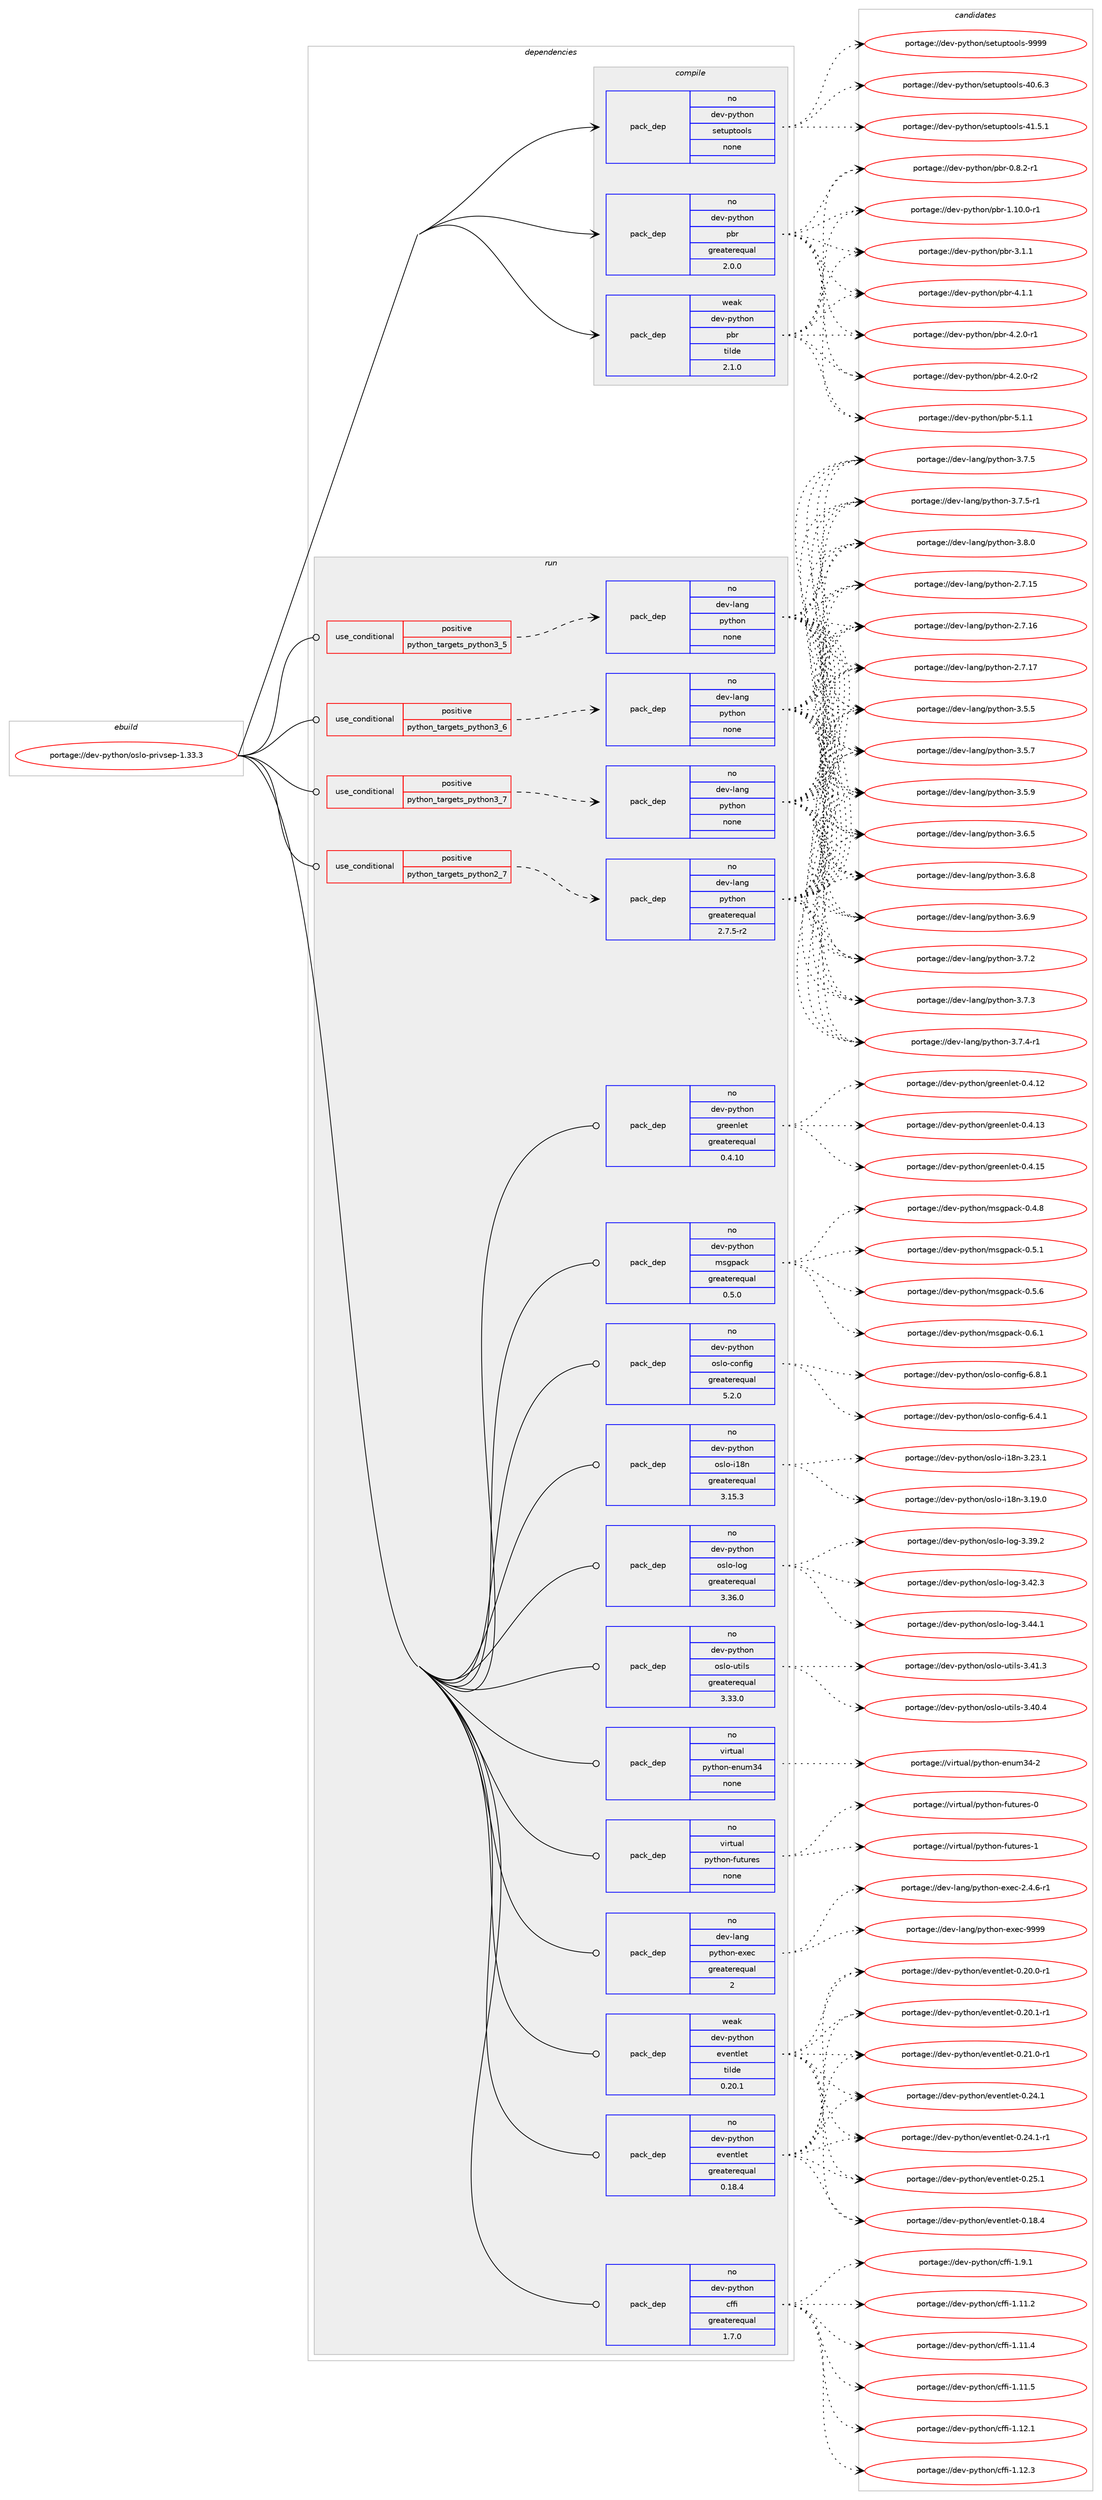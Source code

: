 digraph prolog {

# *************
# Graph options
# *************

newrank=true;
concentrate=true;
compound=true;
graph [rankdir=LR,fontname=Helvetica,fontsize=10,ranksep=1.5];#, ranksep=2.5, nodesep=0.2];
edge  [arrowhead=vee];
node  [fontname=Helvetica,fontsize=10];

# **********
# The ebuild
# **********

subgraph cluster_leftcol {
color=gray;
rank=same;
label=<<i>ebuild</i>>;
id [label="portage://dev-python/oslo-privsep-1.33.3", color=red, width=4, href="../dev-python/oslo-privsep-1.33.3.svg"];
}

# ****************
# The dependencies
# ****************

subgraph cluster_midcol {
color=gray;
label=<<i>dependencies</i>>;
subgraph cluster_compile {
fillcolor="#eeeeee";
style=filled;
label=<<i>compile</i>>;
subgraph pack117806 {
dependency154241 [label=<<TABLE BORDER="0" CELLBORDER="1" CELLSPACING="0" CELLPADDING="4" WIDTH="220"><TR><TD ROWSPAN="6" CELLPADDING="30">pack_dep</TD></TR><TR><TD WIDTH="110">no</TD></TR><TR><TD>dev-python</TD></TR><TR><TD>pbr</TD></TR><TR><TD>greaterequal</TD></TR><TR><TD>2.0.0</TD></TR></TABLE>>, shape=none, color=blue];
}
id:e -> dependency154241:w [weight=20,style="solid",arrowhead="vee"];
subgraph pack117807 {
dependency154242 [label=<<TABLE BORDER="0" CELLBORDER="1" CELLSPACING="0" CELLPADDING="4" WIDTH="220"><TR><TD ROWSPAN="6" CELLPADDING="30">pack_dep</TD></TR><TR><TD WIDTH="110">no</TD></TR><TR><TD>dev-python</TD></TR><TR><TD>setuptools</TD></TR><TR><TD>none</TD></TR><TR><TD></TD></TR></TABLE>>, shape=none, color=blue];
}
id:e -> dependency154242:w [weight=20,style="solid",arrowhead="vee"];
subgraph pack117808 {
dependency154243 [label=<<TABLE BORDER="0" CELLBORDER="1" CELLSPACING="0" CELLPADDING="4" WIDTH="220"><TR><TD ROWSPAN="6" CELLPADDING="30">pack_dep</TD></TR><TR><TD WIDTH="110">weak</TD></TR><TR><TD>dev-python</TD></TR><TR><TD>pbr</TD></TR><TR><TD>tilde</TD></TR><TR><TD>2.1.0</TD></TR></TABLE>>, shape=none, color=blue];
}
id:e -> dependency154243:w [weight=20,style="solid",arrowhead="vee"];
}
subgraph cluster_compileandrun {
fillcolor="#eeeeee";
style=filled;
label=<<i>compile and run</i>>;
}
subgraph cluster_run {
fillcolor="#eeeeee";
style=filled;
label=<<i>run</i>>;
subgraph cond33104 {
dependency154244 [label=<<TABLE BORDER="0" CELLBORDER="1" CELLSPACING="0" CELLPADDING="4"><TR><TD ROWSPAN="3" CELLPADDING="10">use_conditional</TD></TR><TR><TD>positive</TD></TR><TR><TD>python_targets_python2_7</TD></TR></TABLE>>, shape=none, color=red];
subgraph pack117809 {
dependency154245 [label=<<TABLE BORDER="0" CELLBORDER="1" CELLSPACING="0" CELLPADDING="4" WIDTH="220"><TR><TD ROWSPAN="6" CELLPADDING="30">pack_dep</TD></TR><TR><TD WIDTH="110">no</TD></TR><TR><TD>dev-lang</TD></TR><TR><TD>python</TD></TR><TR><TD>greaterequal</TD></TR><TR><TD>2.7.5-r2</TD></TR></TABLE>>, shape=none, color=blue];
}
dependency154244:e -> dependency154245:w [weight=20,style="dashed",arrowhead="vee"];
}
id:e -> dependency154244:w [weight=20,style="solid",arrowhead="odot"];
subgraph cond33105 {
dependency154246 [label=<<TABLE BORDER="0" CELLBORDER="1" CELLSPACING="0" CELLPADDING="4"><TR><TD ROWSPAN="3" CELLPADDING="10">use_conditional</TD></TR><TR><TD>positive</TD></TR><TR><TD>python_targets_python3_5</TD></TR></TABLE>>, shape=none, color=red];
subgraph pack117810 {
dependency154247 [label=<<TABLE BORDER="0" CELLBORDER="1" CELLSPACING="0" CELLPADDING="4" WIDTH="220"><TR><TD ROWSPAN="6" CELLPADDING="30">pack_dep</TD></TR><TR><TD WIDTH="110">no</TD></TR><TR><TD>dev-lang</TD></TR><TR><TD>python</TD></TR><TR><TD>none</TD></TR><TR><TD></TD></TR></TABLE>>, shape=none, color=blue];
}
dependency154246:e -> dependency154247:w [weight=20,style="dashed",arrowhead="vee"];
}
id:e -> dependency154246:w [weight=20,style="solid",arrowhead="odot"];
subgraph cond33106 {
dependency154248 [label=<<TABLE BORDER="0" CELLBORDER="1" CELLSPACING="0" CELLPADDING="4"><TR><TD ROWSPAN="3" CELLPADDING="10">use_conditional</TD></TR><TR><TD>positive</TD></TR><TR><TD>python_targets_python3_6</TD></TR></TABLE>>, shape=none, color=red];
subgraph pack117811 {
dependency154249 [label=<<TABLE BORDER="0" CELLBORDER="1" CELLSPACING="0" CELLPADDING="4" WIDTH="220"><TR><TD ROWSPAN="6" CELLPADDING="30">pack_dep</TD></TR><TR><TD WIDTH="110">no</TD></TR><TR><TD>dev-lang</TD></TR><TR><TD>python</TD></TR><TR><TD>none</TD></TR><TR><TD></TD></TR></TABLE>>, shape=none, color=blue];
}
dependency154248:e -> dependency154249:w [weight=20,style="dashed",arrowhead="vee"];
}
id:e -> dependency154248:w [weight=20,style="solid",arrowhead="odot"];
subgraph cond33107 {
dependency154250 [label=<<TABLE BORDER="0" CELLBORDER="1" CELLSPACING="0" CELLPADDING="4"><TR><TD ROWSPAN="3" CELLPADDING="10">use_conditional</TD></TR><TR><TD>positive</TD></TR><TR><TD>python_targets_python3_7</TD></TR></TABLE>>, shape=none, color=red];
subgraph pack117812 {
dependency154251 [label=<<TABLE BORDER="0" CELLBORDER="1" CELLSPACING="0" CELLPADDING="4" WIDTH="220"><TR><TD ROWSPAN="6" CELLPADDING="30">pack_dep</TD></TR><TR><TD WIDTH="110">no</TD></TR><TR><TD>dev-lang</TD></TR><TR><TD>python</TD></TR><TR><TD>none</TD></TR><TR><TD></TD></TR></TABLE>>, shape=none, color=blue];
}
dependency154250:e -> dependency154251:w [weight=20,style="dashed",arrowhead="vee"];
}
id:e -> dependency154250:w [weight=20,style="solid",arrowhead="odot"];
subgraph pack117813 {
dependency154252 [label=<<TABLE BORDER="0" CELLBORDER="1" CELLSPACING="0" CELLPADDING="4" WIDTH="220"><TR><TD ROWSPAN="6" CELLPADDING="30">pack_dep</TD></TR><TR><TD WIDTH="110">no</TD></TR><TR><TD>dev-lang</TD></TR><TR><TD>python-exec</TD></TR><TR><TD>greaterequal</TD></TR><TR><TD>2</TD></TR></TABLE>>, shape=none, color=blue];
}
id:e -> dependency154252:w [weight=20,style="solid",arrowhead="odot"];
subgraph pack117814 {
dependency154253 [label=<<TABLE BORDER="0" CELLBORDER="1" CELLSPACING="0" CELLPADDING="4" WIDTH="220"><TR><TD ROWSPAN="6" CELLPADDING="30">pack_dep</TD></TR><TR><TD WIDTH="110">no</TD></TR><TR><TD>dev-python</TD></TR><TR><TD>cffi</TD></TR><TR><TD>greaterequal</TD></TR><TR><TD>1.7.0</TD></TR></TABLE>>, shape=none, color=blue];
}
id:e -> dependency154253:w [weight=20,style="solid",arrowhead="odot"];
subgraph pack117815 {
dependency154254 [label=<<TABLE BORDER="0" CELLBORDER="1" CELLSPACING="0" CELLPADDING="4" WIDTH="220"><TR><TD ROWSPAN="6" CELLPADDING="30">pack_dep</TD></TR><TR><TD WIDTH="110">no</TD></TR><TR><TD>dev-python</TD></TR><TR><TD>eventlet</TD></TR><TR><TD>greaterequal</TD></TR><TR><TD>0.18.4</TD></TR></TABLE>>, shape=none, color=blue];
}
id:e -> dependency154254:w [weight=20,style="solid",arrowhead="odot"];
subgraph pack117816 {
dependency154255 [label=<<TABLE BORDER="0" CELLBORDER="1" CELLSPACING="0" CELLPADDING="4" WIDTH="220"><TR><TD ROWSPAN="6" CELLPADDING="30">pack_dep</TD></TR><TR><TD WIDTH="110">no</TD></TR><TR><TD>dev-python</TD></TR><TR><TD>greenlet</TD></TR><TR><TD>greaterequal</TD></TR><TR><TD>0.4.10</TD></TR></TABLE>>, shape=none, color=blue];
}
id:e -> dependency154255:w [weight=20,style="solid",arrowhead="odot"];
subgraph pack117817 {
dependency154256 [label=<<TABLE BORDER="0" CELLBORDER="1" CELLSPACING="0" CELLPADDING="4" WIDTH="220"><TR><TD ROWSPAN="6" CELLPADDING="30">pack_dep</TD></TR><TR><TD WIDTH="110">no</TD></TR><TR><TD>dev-python</TD></TR><TR><TD>msgpack</TD></TR><TR><TD>greaterequal</TD></TR><TR><TD>0.5.0</TD></TR></TABLE>>, shape=none, color=blue];
}
id:e -> dependency154256:w [weight=20,style="solid",arrowhead="odot"];
subgraph pack117818 {
dependency154257 [label=<<TABLE BORDER="0" CELLBORDER="1" CELLSPACING="0" CELLPADDING="4" WIDTH="220"><TR><TD ROWSPAN="6" CELLPADDING="30">pack_dep</TD></TR><TR><TD WIDTH="110">no</TD></TR><TR><TD>dev-python</TD></TR><TR><TD>oslo-config</TD></TR><TR><TD>greaterequal</TD></TR><TR><TD>5.2.0</TD></TR></TABLE>>, shape=none, color=blue];
}
id:e -> dependency154257:w [weight=20,style="solid",arrowhead="odot"];
subgraph pack117819 {
dependency154258 [label=<<TABLE BORDER="0" CELLBORDER="1" CELLSPACING="0" CELLPADDING="4" WIDTH="220"><TR><TD ROWSPAN="6" CELLPADDING="30">pack_dep</TD></TR><TR><TD WIDTH="110">no</TD></TR><TR><TD>dev-python</TD></TR><TR><TD>oslo-i18n</TD></TR><TR><TD>greaterequal</TD></TR><TR><TD>3.15.3</TD></TR></TABLE>>, shape=none, color=blue];
}
id:e -> dependency154258:w [weight=20,style="solid",arrowhead="odot"];
subgraph pack117820 {
dependency154259 [label=<<TABLE BORDER="0" CELLBORDER="1" CELLSPACING="0" CELLPADDING="4" WIDTH="220"><TR><TD ROWSPAN="6" CELLPADDING="30">pack_dep</TD></TR><TR><TD WIDTH="110">no</TD></TR><TR><TD>dev-python</TD></TR><TR><TD>oslo-log</TD></TR><TR><TD>greaterequal</TD></TR><TR><TD>3.36.0</TD></TR></TABLE>>, shape=none, color=blue];
}
id:e -> dependency154259:w [weight=20,style="solid",arrowhead="odot"];
subgraph pack117821 {
dependency154260 [label=<<TABLE BORDER="0" CELLBORDER="1" CELLSPACING="0" CELLPADDING="4" WIDTH="220"><TR><TD ROWSPAN="6" CELLPADDING="30">pack_dep</TD></TR><TR><TD WIDTH="110">no</TD></TR><TR><TD>dev-python</TD></TR><TR><TD>oslo-utils</TD></TR><TR><TD>greaterequal</TD></TR><TR><TD>3.33.0</TD></TR></TABLE>>, shape=none, color=blue];
}
id:e -> dependency154260:w [weight=20,style="solid",arrowhead="odot"];
subgraph pack117822 {
dependency154261 [label=<<TABLE BORDER="0" CELLBORDER="1" CELLSPACING="0" CELLPADDING="4" WIDTH="220"><TR><TD ROWSPAN="6" CELLPADDING="30">pack_dep</TD></TR><TR><TD WIDTH="110">no</TD></TR><TR><TD>virtual</TD></TR><TR><TD>python-enum34</TD></TR><TR><TD>none</TD></TR><TR><TD></TD></TR></TABLE>>, shape=none, color=blue];
}
id:e -> dependency154261:w [weight=20,style="solid",arrowhead="odot"];
subgraph pack117823 {
dependency154262 [label=<<TABLE BORDER="0" CELLBORDER="1" CELLSPACING="0" CELLPADDING="4" WIDTH="220"><TR><TD ROWSPAN="6" CELLPADDING="30">pack_dep</TD></TR><TR><TD WIDTH="110">no</TD></TR><TR><TD>virtual</TD></TR><TR><TD>python-futures</TD></TR><TR><TD>none</TD></TR><TR><TD></TD></TR></TABLE>>, shape=none, color=blue];
}
id:e -> dependency154262:w [weight=20,style="solid",arrowhead="odot"];
subgraph pack117824 {
dependency154263 [label=<<TABLE BORDER="0" CELLBORDER="1" CELLSPACING="0" CELLPADDING="4" WIDTH="220"><TR><TD ROWSPAN="6" CELLPADDING="30">pack_dep</TD></TR><TR><TD WIDTH="110">weak</TD></TR><TR><TD>dev-python</TD></TR><TR><TD>eventlet</TD></TR><TR><TD>tilde</TD></TR><TR><TD>0.20.1</TD></TR></TABLE>>, shape=none, color=blue];
}
id:e -> dependency154263:w [weight=20,style="solid",arrowhead="odot"];
}
}

# **************
# The candidates
# **************

subgraph cluster_choices {
rank=same;
color=gray;
label=<<i>candidates</i>>;

subgraph choice117806 {
color=black;
nodesep=1;
choiceportage1001011184511212111610411111047112981144548465646504511449 [label="portage://dev-python/pbr-0.8.2-r1", color=red, width=4,href="../dev-python/pbr-0.8.2-r1.svg"];
choiceportage100101118451121211161041111104711298114454946494846484511449 [label="portage://dev-python/pbr-1.10.0-r1", color=red, width=4,href="../dev-python/pbr-1.10.0-r1.svg"];
choiceportage100101118451121211161041111104711298114455146494649 [label="portage://dev-python/pbr-3.1.1", color=red, width=4,href="../dev-python/pbr-3.1.1.svg"];
choiceportage100101118451121211161041111104711298114455246494649 [label="portage://dev-python/pbr-4.1.1", color=red, width=4,href="../dev-python/pbr-4.1.1.svg"];
choiceportage1001011184511212111610411111047112981144552465046484511449 [label="portage://dev-python/pbr-4.2.0-r1", color=red, width=4,href="../dev-python/pbr-4.2.0-r1.svg"];
choiceportage1001011184511212111610411111047112981144552465046484511450 [label="portage://dev-python/pbr-4.2.0-r2", color=red, width=4,href="../dev-python/pbr-4.2.0-r2.svg"];
choiceportage100101118451121211161041111104711298114455346494649 [label="portage://dev-python/pbr-5.1.1", color=red, width=4,href="../dev-python/pbr-5.1.1.svg"];
dependency154241:e -> choiceportage1001011184511212111610411111047112981144548465646504511449:w [style=dotted,weight="100"];
dependency154241:e -> choiceportage100101118451121211161041111104711298114454946494846484511449:w [style=dotted,weight="100"];
dependency154241:e -> choiceportage100101118451121211161041111104711298114455146494649:w [style=dotted,weight="100"];
dependency154241:e -> choiceportage100101118451121211161041111104711298114455246494649:w [style=dotted,weight="100"];
dependency154241:e -> choiceportage1001011184511212111610411111047112981144552465046484511449:w [style=dotted,weight="100"];
dependency154241:e -> choiceportage1001011184511212111610411111047112981144552465046484511450:w [style=dotted,weight="100"];
dependency154241:e -> choiceportage100101118451121211161041111104711298114455346494649:w [style=dotted,weight="100"];
}
subgraph choice117807 {
color=black;
nodesep=1;
choiceportage100101118451121211161041111104711510111611711211611111110811545524846544651 [label="portage://dev-python/setuptools-40.6.3", color=red, width=4,href="../dev-python/setuptools-40.6.3.svg"];
choiceportage100101118451121211161041111104711510111611711211611111110811545524946534649 [label="portage://dev-python/setuptools-41.5.1", color=red, width=4,href="../dev-python/setuptools-41.5.1.svg"];
choiceportage10010111845112121116104111110471151011161171121161111111081154557575757 [label="portage://dev-python/setuptools-9999", color=red, width=4,href="../dev-python/setuptools-9999.svg"];
dependency154242:e -> choiceportage100101118451121211161041111104711510111611711211611111110811545524846544651:w [style=dotted,weight="100"];
dependency154242:e -> choiceportage100101118451121211161041111104711510111611711211611111110811545524946534649:w [style=dotted,weight="100"];
dependency154242:e -> choiceportage10010111845112121116104111110471151011161171121161111111081154557575757:w [style=dotted,weight="100"];
}
subgraph choice117808 {
color=black;
nodesep=1;
choiceportage1001011184511212111610411111047112981144548465646504511449 [label="portage://dev-python/pbr-0.8.2-r1", color=red, width=4,href="../dev-python/pbr-0.8.2-r1.svg"];
choiceportage100101118451121211161041111104711298114454946494846484511449 [label="portage://dev-python/pbr-1.10.0-r1", color=red, width=4,href="../dev-python/pbr-1.10.0-r1.svg"];
choiceportage100101118451121211161041111104711298114455146494649 [label="portage://dev-python/pbr-3.1.1", color=red, width=4,href="../dev-python/pbr-3.1.1.svg"];
choiceportage100101118451121211161041111104711298114455246494649 [label="portage://dev-python/pbr-4.1.1", color=red, width=4,href="../dev-python/pbr-4.1.1.svg"];
choiceportage1001011184511212111610411111047112981144552465046484511449 [label="portage://dev-python/pbr-4.2.0-r1", color=red, width=4,href="../dev-python/pbr-4.2.0-r1.svg"];
choiceportage1001011184511212111610411111047112981144552465046484511450 [label="portage://dev-python/pbr-4.2.0-r2", color=red, width=4,href="../dev-python/pbr-4.2.0-r2.svg"];
choiceportage100101118451121211161041111104711298114455346494649 [label="portage://dev-python/pbr-5.1.1", color=red, width=4,href="../dev-python/pbr-5.1.1.svg"];
dependency154243:e -> choiceportage1001011184511212111610411111047112981144548465646504511449:w [style=dotted,weight="100"];
dependency154243:e -> choiceportage100101118451121211161041111104711298114454946494846484511449:w [style=dotted,weight="100"];
dependency154243:e -> choiceportage100101118451121211161041111104711298114455146494649:w [style=dotted,weight="100"];
dependency154243:e -> choiceportage100101118451121211161041111104711298114455246494649:w [style=dotted,weight="100"];
dependency154243:e -> choiceportage1001011184511212111610411111047112981144552465046484511449:w [style=dotted,weight="100"];
dependency154243:e -> choiceportage1001011184511212111610411111047112981144552465046484511450:w [style=dotted,weight="100"];
dependency154243:e -> choiceportage100101118451121211161041111104711298114455346494649:w [style=dotted,weight="100"];
}
subgraph choice117809 {
color=black;
nodesep=1;
choiceportage10010111845108971101034711212111610411111045504655464953 [label="portage://dev-lang/python-2.7.15", color=red, width=4,href="../dev-lang/python-2.7.15.svg"];
choiceportage10010111845108971101034711212111610411111045504655464954 [label="portage://dev-lang/python-2.7.16", color=red, width=4,href="../dev-lang/python-2.7.16.svg"];
choiceportage10010111845108971101034711212111610411111045504655464955 [label="portage://dev-lang/python-2.7.17", color=red, width=4,href="../dev-lang/python-2.7.17.svg"];
choiceportage100101118451089711010347112121116104111110455146534653 [label="portage://dev-lang/python-3.5.5", color=red, width=4,href="../dev-lang/python-3.5.5.svg"];
choiceportage100101118451089711010347112121116104111110455146534655 [label="portage://dev-lang/python-3.5.7", color=red, width=4,href="../dev-lang/python-3.5.7.svg"];
choiceportage100101118451089711010347112121116104111110455146534657 [label="portage://dev-lang/python-3.5.9", color=red, width=4,href="../dev-lang/python-3.5.9.svg"];
choiceportage100101118451089711010347112121116104111110455146544653 [label="portage://dev-lang/python-3.6.5", color=red, width=4,href="../dev-lang/python-3.6.5.svg"];
choiceportage100101118451089711010347112121116104111110455146544656 [label="portage://dev-lang/python-3.6.8", color=red, width=4,href="../dev-lang/python-3.6.8.svg"];
choiceportage100101118451089711010347112121116104111110455146544657 [label="portage://dev-lang/python-3.6.9", color=red, width=4,href="../dev-lang/python-3.6.9.svg"];
choiceportage100101118451089711010347112121116104111110455146554650 [label="portage://dev-lang/python-3.7.2", color=red, width=4,href="../dev-lang/python-3.7.2.svg"];
choiceportage100101118451089711010347112121116104111110455146554651 [label="portage://dev-lang/python-3.7.3", color=red, width=4,href="../dev-lang/python-3.7.3.svg"];
choiceportage1001011184510897110103471121211161041111104551465546524511449 [label="portage://dev-lang/python-3.7.4-r1", color=red, width=4,href="../dev-lang/python-3.7.4-r1.svg"];
choiceportage100101118451089711010347112121116104111110455146554653 [label="portage://dev-lang/python-3.7.5", color=red, width=4,href="../dev-lang/python-3.7.5.svg"];
choiceportage1001011184510897110103471121211161041111104551465546534511449 [label="portage://dev-lang/python-3.7.5-r1", color=red, width=4,href="../dev-lang/python-3.7.5-r1.svg"];
choiceportage100101118451089711010347112121116104111110455146564648 [label="portage://dev-lang/python-3.8.0", color=red, width=4,href="../dev-lang/python-3.8.0.svg"];
dependency154245:e -> choiceportage10010111845108971101034711212111610411111045504655464953:w [style=dotted,weight="100"];
dependency154245:e -> choiceportage10010111845108971101034711212111610411111045504655464954:w [style=dotted,weight="100"];
dependency154245:e -> choiceportage10010111845108971101034711212111610411111045504655464955:w [style=dotted,weight="100"];
dependency154245:e -> choiceportage100101118451089711010347112121116104111110455146534653:w [style=dotted,weight="100"];
dependency154245:e -> choiceportage100101118451089711010347112121116104111110455146534655:w [style=dotted,weight="100"];
dependency154245:e -> choiceportage100101118451089711010347112121116104111110455146534657:w [style=dotted,weight="100"];
dependency154245:e -> choiceportage100101118451089711010347112121116104111110455146544653:w [style=dotted,weight="100"];
dependency154245:e -> choiceportage100101118451089711010347112121116104111110455146544656:w [style=dotted,weight="100"];
dependency154245:e -> choiceportage100101118451089711010347112121116104111110455146544657:w [style=dotted,weight="100"];
dependency154245:e -> choiceportage100101118451089711010347112121116104111110455146554650:w [style=dotted,weight="100"];
dependency154245:e -> choiceportage100101118451089711010347112121116104111110455146554651:w [style=dotted,weight="100"];
dependency154245:e -> choiceportage1001011184510897110103471121211161041111104551465546524511449:w [style=dotted,weight="100"];
dependency154245:e -> choiceportage100101118451089711010347112121116104111110455146554653:w [style=dotted,weight="100"];
dependency154245:e -> choiceportage1001011184510897110103471121211161041111104551465546534511449:w [style=dotted,weight="100"];
dependency154245:e -> choiceportage100101118451089711010347112121116104111110455146564648:w [style=dotted,weight="100"];
}
subgraph choice117810 {
color=black;
nodesep=1;
choiceportage10010111845108971101034711212111610411111045504655464953 [label="portage://dev-lang/python-2.7.15", color=red, width=4,href="../dev-lang/python-2.7.15.svg"];
choiceportage10010111845108971101034711212111610411111045504655464954 [label="portage://dev-lang/python-2.7.16", color=red, width=4,href="../dev-lang/python-2.7.16.svg"];
choiceportage10010111845108971101034711212111610411111045504655464955 [label="portage://dev-lang/python-2.7.17", color=red, width=4,href="../dev-lang/python-2.7.17.svg"];
choiceportage100101118451089711010347112121116104111110455146534653 [label="portage://dev-lang/python-3.5.5", color=red, width=4,href="../dev-lang/python-3.5.5.svg"];
choiceportage100101118451089711010347112121116104111110455146534655 [label="portage://dev-lang/python-3.5.7", color=red, width=4,href="../dev-lang/python-3.5.7.svg"];
choiceportage100101118451089711010347112121116104111110455146534657 [label="portage://dev-lang/python-3.5.9", color=red, width=4,href="../dev-lang/python-3.5.9.svg"];
choiceportage100101118451089711010347112121116104111110455146544653 [label="portage://dev-lang/python-3.6.5", color=red, width=4,href="../dev-lang/python-3.6.5.svg"];
choiceportage100101118451089711010347112121116104111110455146544656 [label="portage://dev-lang/python-3.6.8", color=red, width=4,href="../dev-lang/python-3.6.8.svg"];
choiceportage100101118451089711010347112121116104111110455146544657 [label="portage://dev-lang/python-3.6.9", color=red, width=4,href="../dev-lang/python-3.6.9.svg"];
choiceportage100101118451089711010347112121116104111110455146554650 [label="portage://dev-lang/python-3.7.2", color=red, width=4,href="../dev-lang/python-3.7.2.svg"];
choiceportage100101118451089711010347112121116104111110455146554651 [label="portage://dev-lang/python-3.7.3", color=red, width=4,href="../dev-lang/python-3.7.3.svg"];
choiceportage1001011184510897110103471121211161041111104551465546524511449 [label="portage://dev-lang/python-3.7.4-r1", color=red, width=4,href="../dev-lang/python-3.7.4-r1.svg"];
choiceportage100101118451089711010347112121116104111110455146554653 [label="portage://dev-lang/python-3.7.5", color=red, width=4,href="../dev-lang/python-3.7.5.svg"];
choiceportage1001011184510897110103471121211161041111104551465546534511449 [label="portage://dev-lang/python-3.7.5-r1", color=red, width=4,href="../dev-lang/python-3.7.5-r1.svg"];
choiceportage100101118451089711010347112121116104111110455146564648 [label="portage://dev-lang/python-3.8.0", color=red, width=4,href="../dev-lang/python-3.8.0.svg"];
dependency154247:e -> choiceportage10010111845108971101034711212111610411111045504655464953:w [style=dotted,weight="100"];
dependency154247:e -> choiceportage10010111845108971101034711212111610411111045504655464954:w [style=dotted,weight="100"];
dependency154247:e -> choiceportage10010111845108971101034711212111610411111045504655464955:w [style=dotted,weight="100"];
dependency154247:e -> choiceportage100101118451089711010347112121116104111110455146534653:w [style=dotted,weight="100"];
dependency154247:e -> choiceportage100101118451089711010347112121116104111110455146534655:w [style=dotted,weight="100"];
dependency154247:e -> choiceportage100101118451089711010347112121116104111110455146534657:w [style=dotted,weight="100"];
dependency154247:e -> choiceportage100101118451089711010347112121116104111110455146544653:w [style=dotted,weight="100"];
dependency154247:e -> choiceportage100101118451089711010347112121116104111110455146544656:w [style=dotted,weight="100"];
dependency154247:e -> choiceportage100101118451089711010347112121116104111110455146544657:w [style=dotted,weight="100"];
dependency154247:e -> choiceportage100101118451089711010347112121116104111110455146554650:w [style=dotted,weight="100"];
dependency154247:e -> choiceportage100101118451089711010347112121116104111110455146554651:w [style=dotted,weight="100"];
dependency154247:e -> choiceportage1001011184510897110103471121211161041111104551465546524511449:w [style=dotted,weight="100"];
dependency154247:e -> choiceportage100101118451089711010347112121116104111110455146554653:w [style=dotted,weight="100"];
dependency154247:e -> choiceportage1001011184510897110103471121211161041111104551465546534511449:w [style=dotted,weight="100"];
dependency154247:e -> choiceportage100101118451089711010347112121116104111110455146564648:w [style=dotted,weight="100"];
}
subgraph choice117811 {
color=black;
nodesep=1;
choiceportage10010111845108971101034711212111610411111045504655464953 [label="portage://dev-lang/python-2.7.15", color=red, width=4,href="../dev-lang/python-2.7.15.svg"];
choiceportage10010111845108971101034711212111610411111045504655464954 [label="portage://dev-lang/python-2.7.16", color=red, width=4,href="../dev-lang/python-2.7.16.svg"];
choiceportage10010111845108971101034711212111610411111045504655464955 [label="portage://dev-lang/python-2.7.17", color=red, width=4,href="../dev-lang/python-2.7.17.svg"];
choiceportage100101118451089711010347112121116104111110455146534653 [label="portage://dev-lang/python-3.5.5", color=red, width=4,href="../dev-lang/python-3.5.5.svg"];
choiceportage100101118451089711010347112121116104111110455146534655 [label="portage://dev-lang/python-3.5.7", color=red, width=4,href="../dev-lang/python-3.5.7.svg"];
choiceportage100101118451089711010347112121116104111110455146534657 [label="portage://dev-lang/python-3.5.9", color=red, width=4,href="../dev-lang/python-3.5.9.svg"];
choiceportage100101118451089711010347112121116104111110455146544653 [label="portage://dev-lang/python-3.6.5", color=red, width=4,href="../dev-lang/python-3.6.5.svg"];
choiceportage100101118451089711010347112121116104111110455146544656 [label="portage://dev-lang/python-3.6.8", color=red, width=4,href="../dev-lang/python-3.6.8.svg"];
choiceportage100101118451089711010347112121116104111110455146544657 [label="portage://dev-lang/python-3.6.9", color=red, width=4,href="../dev-lang/python-3.6.9.svg"];
choiceportage100101118451089711010347112121116104111110455146554650 [label="portage://dev-lang/python-3.7.2", color=red, width=4,href="../dev-lang/python-3.7.2.svg"];
choiceportage100101118451089711010347112121116104111110455146554651 [label="portage://dev-lang/python-3.7.3", color=red, width=4,href="../dev-lang/python-3.7.3.svg"];
choiceportage1001011184510897110103471121211161041111104551465546524511449 [label="portage://dev-lang/python-3.7.4-r1", color=red, width=4,href="../dev-lang/python-3.7.4-r1.svg"];
choiceportage100101118451089711010347112121116104111110455146554653 [label="portage://dev-lang/python-3.7.5", color=red, width=4,href="../dev-lang/python-3.7.5.svg"];
choiceportage1001011184510897110103471121211161041111104551465546534511449 [label="portage://dev-lang/python-3.7.5-r1", color=red, width=4,href="../dev-lang/python-3.7.5-r1.svg"];
choiceportage100101118451089711010347112121116104111110455146564648 [label="portage://dev-lang/python-3.8.0", color=red, width=4,href="../dev-lang/python-3.8.0.svg"];
dependency154249:e -> choiceportage10010111845108971101034711212111610411111045504655464953:w [style=dotted,weight="100"];
dependency154249:e -> choiceportage10010111845108971101034711212111610411111045504655464954:w [style=dotted,weight="100"];
dependency154249:e -> choiceportage10010111845108971101034711212111610411111045504655464955:w [style=dotted,weight="100"];
dependency154249:e -> choiceportage100101118451089711010347112121116104111110455146534653:w [style=dotted,weight="100"];
dependency154249:e -> choiceportage100101118451089711010347112121116104111110455146534655:w [style=dotted,weight="100"];
dependency154249:e -> choiceportage100101118451089711010347112121116104111110455146534657:w [style=dotted,weight="100"];
dependency154249:e -> choiceportage100101118451089711010347112121116104111110455146544653:w [style=dotted,weight="100"];
dependency154249:e -> choiceportage100101118451089711010347112121116104111110455146544656:w [style=dotted,weight="100"];
dependency154249:e -> choiceportage100101118451089711010347112121116104111110455146544657:w [style=dotted,weight="100"];
dependency154249:e -> choiceportage100101118451089711010347112121116104111110455146554650:w [style=dotted,weight="100"];
dependency154249:e -> choiceportage100101118451089711010347112121116104111110455146554651:w [style=dotted,weight="100"];
dependency154249:e -> choiceportage1001011184510897110103471121211161041111104551465546524511449:w [style=dotted,weight="100"];
dependency154249:e -> choiceportage100101118451089711010347112121116104111110455146554653:w [style=dotted,weight="100"];
dependency154249:e -> choiceportage1001011184510897110103471121211161041111104551465546534511449:w [style=dotted,weight="100"];
dependency154249:e -> choiceportage100101118451089711010347112121116104111110455146564648:w [style=dotted,weight="100"];
}
subgraph choice117812 {
color=black;
nodesep=1;
choiceportage10010111845108971101034711212111610411111045504655464953 [label="portage://dev-lang/python-2.7.15", color=red, width=4,href="../dev-lang/python-2.7.15.svg"];
choiceportage10010111845108971101034711212111610411111045504655464954 [label="portage://dev-lang/python-2.7.16", color=red, width=4,href="../dev-lang/python-2.7.16.svg"];
choiceportage10010111845108971101034711212111610411111045504655464955 [label="portage://dev-lang/python-2.7.17", color=red, width=4,href="../dev-lang/python-2.7.17.svg"];
choiceportage100101118451089711010347112121116104111110455146534653 [label="portage://dev-lang/python-3.5.5", color=red, width=4,href="../dev-lang/python-3.5.5.svg"];
choiceportage100101118451089711010347112121116104111110455146534655 [label="portage://dev-lang/python-3.5.7", color=red, width=4,href="../dev-lang/python-3.5.7.svg"];
choiceportage100101118451089711010347112121116104111110455146534657 [label="portage://dev-lang/python-3.5.9", color=red, width=4,href="../dev-lang/python-3.5.9.svg"];
choiceportage100101118451089711010347112121116104111110455146544653 [label="portage://dev-lang/python-3.6.5", color=red, width=4,href="../dev-lang/python-3.6.5.svg"];
choiceportage100101118451089711010347112121116104111110455146544656 [label="portage://dev-lang/python-3.6.8", color=red, width=4,href="../dev-lang/python-3.6.8.svg"];
choiceportage100101118451089711010347112121116104111110455146544657 [label="portage://dev-lang/python-3.6.9", color=red, width=4,href="../dev-lang/python-3.6.9.svg"];
choiceportage100101118451089711010347112121116104111110455146554650 [label="portage://dev-lang/python-3.7.2", color=red, width=4,href="../dev-lang/python-3.7.2.svg"];
choiceportage100101118451089711010347112121116104111110455146554651 [label="portage://dev-lang/python-3.7.3", color=red, width=4,href="../dev-lang/python-3.7.3.svg"];
choiceportage1001011184510897110103471121211161041111104551465546524511449 [label="portage://dev-lang/python-3.7.4-r1", color=red, width=4,href="../dev-lang/python-3.7.4-r1.svg"];
choiceportage100101118451089711010347112121116104111110455146554653 [label="portage://dev-lang/python-3.7.5", color=red, width=4,href="../dev-lang/python-3.7.5.svg"];
choiceportage1001011184510897110103471121211161041111104551465546534511449 [label="portage://dev-lang/python-3.7.5-r1", color=red, width=4,href="../dev-lang/python-3.7.5-r1.svg"];
choiceportage100101118451089711010347112121116104111110455146564648 [label="portage://dev-lang/python-3.8.0", color=red, width=4,href="../dev-lang/python-3.8.0.svg"];
dependency154251:e -> choiceportage10010111845108971101034711212111610411111045504655464953:w [style=dotted,weight="100"];
dependency154251:e -> choiceportage10010111845108971101034711212111610411111045504655464954:w [style=dotted,weight="100"];
dependency154251:e -> choiceportage10010111845108971101034711212111610411111045504655464955:w [style=dotted,weight="100"];
dependency154251:e -> choiceportage100101118451089711010347112121116104111110455146534653:w [style=dotted,weight="100"];
dependency154251:e -> choiceportage100101118451089711010347112121116104111110455146534655:w [style=dotted,weight="100"];
dependency154251:e -> choiceportage100101118451089711010347112121116104111110455146534657:w [style=dotted,weight="100"];
dependency154251:e -> choiceportage100101118451089711010347112121116104111110455146544653:w [style=dotted,weight="100"];
dependency154251:e -> choiceportage100101118451089711010347112121116104111110455146544656:w [style=dotted,weight="100"];
dependency154251:e -> choiceportage100101118451089711010347112121116104111110455146544657:w [style=dotted,weight="100"];
dependency154251:e -> choiceportage100101118451089711010347112121116104111110455146554650:w [style=dotted,weight="100"];
dependency154251:e -> choiceportage100101118451089711010347112121116104111110455146554651:w [style=dotted,weight="100"];
dependency154251:e -> choiceportage1001011184510897110103471121211161041111104551465546524511449:w [style=dotted,weight="100"];
dependency154251:e -> choiceportage100101118451089711010347112121116104111110455146554653:w [style=dotted,weight="100"];
dependency154251:e -> choiceportage1001011184510897110103471121211161041111104551465546534511449:w [style=dotted,weight="100"];
dependency154251:e -> choiceportage100101118451089711010347112121116104111110455146564648:w [style=dotted,weight="100"];
}
subgraph choice117813 {
color=black;
nodesep=1;
choiceportage10010111845108971101034711212111610411111045101120101994550465246544511449 [label="portage://dev-lang/python-exec-2.4.6-r1", color=red, width=4,href="../dev-lang/python-exec-2.4.6-r1.svg"];
choiceportage10010111845108971101034711212111610411111045101120101994557575757 [label="portage://dev-lang/python-exec-9999", color=red, width=4,href="../dev-lang/python-exec-9999.svg"];
dependency154252:e -> choiceportage10010111845108971101034711212111610411111045101120101994550465246544511449:w [style=dotted,weight="100"];
dependency154252:e -> choiceportage10010111845108971101034711212111610411111045101120101994557575757:w [style=dotted,weight="100"];
}
subgraph choice117814 {
color=black;
nodesep=1;
choiceportage10010111845112121116104111110479910210210545494649494650 [label="portage://dev-python/cffi-1.11.2", color=red, width=4,href="../dev-python/cffi-1.11.2.svg"];
choiceportage10010111845112121116104111110479910210210545494649494652 [label="portage://dev-python/cffi-1.11.4", color=red, width=4,href="../dev-python/cffi-1.11.4.svg"];
choiceportage10010111845112121116104111110479910210210545494649494653 [label="portage://dev-python/cffi-1.11.5", color=red, width=4,href="../dev-python/cffi-1.11.5.svg"];
choiceportage10010111845112121116104111110479910210210545494649504649 [label="portage://dev-python/cffi-1.12.1", color=red, width=4,href="../dev-python/cffi-1.12.1.svg"];
choiceportage10010111845112121116104111110479910210210545494649504651 [label="portage://dev-python/cffi-1.12.3", color=red, width=4,href="../dev-python/cffi-1.12.3.svg"];
choiceportage100101118451121211161041111104799102102105454946574649 [label="portage://dev-python/cffi-1.9.1", color=red, width=4,href="../dev-python/cffi-1.9.1.svg"];
dependency154253:e -> choiceportage10010111845112121116104111110479910210210545494649494650:w [style=dotted,weight="100"];
dependency154253:e -> choiceportage10010111845112121116104111110479910210210545494649494652:w [style=dotted,weight="100"];
dependency154253:e -> choiceportage10010111845112121116104111110479910210210545494649494653:w [style=dotted,weight="100"];
dependency154253:e -> choiceportage10010111845112121116104111110479910210210545494649504649:w [style=dotted,weight="100"];
dependency154253:e -> choiceportage10010111845112121116104111110479910210210545494649504651:w [style=dotted,weight="100"];
dependency154253:e -> choiceportage100101118451121211161041111104799102102105454946574649:w [style=dotted,weight="100"];
}
subgraph choice117815 {
color=black;
nodesep=1;
choiceportage100101118451121211161041111104710111810111011610810111645484649564652 [label="portage://dev-python/eventlet-0.18.4", color=red, width=4,href="../dev-python/eventlet-0.18.4.svg"];
choiceportage1001011184511212111610411111047101118101110116108101116454846504846484511449 [label="portage://dev-python/eventlet-0.20.0-r1", color=red, width=4,href="../dev-python/eventlet-0.20.0-r1.svg"];
choiceportage1001011184511212111610411111047101118101110116108101116454846504846494511449 [label="portage://dev-python/eventlet-0.20.1-r1", color=red, width=4,href="../dev-python/eventlet-0.20.1-r1.svg"];
choiceportage1001011184511212111610411111047101118101110116108101116454846504946484511449 [label="portage://dev-python/eventlet-0.21.0-r1", color=red, width=4,href="../dev-python/eventlet-0.21.0-r1.svg"];
choiceportage100101118451121211161041111104710111810111011610810111645484650524649 [label="portage://dev-python/eventlet-0.24.1", color=red, width=4,href="../dev-python/eventlet-0.24.1.svg"];
choiceportage1001011184511212111610411111047101118101110116108101116454846505246494511449 [label="portage://dev-python/eventlet-0.24.1-r1", color=red, width=4,href="../dev-python/eventlet-0.24.1-r1.svg"];
choiceportage100101118451121211161041111104710111810111011610810111645484650534649 [label="portage://dev-python/eventlet-0.25.1", color=red, width=4,href="../dev-python/eventlet-0.25.1.svg"];
dependency154254:e -> choiceportage100101118451121211161041111104710111810111011610810111645484649564652:w [style=dotted,weight="100"];
dependency154254:e -> choiceportage1001011184511212111610411111047101118101110116108101116454846504846484511449:w [style=dotted,weight="100"];
dependency154254:e -> choiceportage1001011184511212111610411111047101118101110116108101116454846504846494511449:w [style=dotted,weight="100"];
dependency154254:e -> choiceportage1001011184511212111610411111047101118101110116108101116454846504946484511449:w [style=dotted,weight="100"];
dependency154254:e -> choiceportage100101118451121211161041111104710111810111011610810111645484650524649:w [style=dotted,weight="100"];
dependency154254:e -> choiceportage1001011184511212111610411111047101118101110116108101116454846505246494511449:w [style=dotted,weight="100"];
dependency154254:e -> choiceportage100101118451121211161041111104710111810111011610810111645484650534649:w [style=dotted,weight="100"];
}
subgraph choice117816 {
color=black;
nodesep=1;
choiceportage100101118451121211161041111104710311410110111010810111645484652464950 [label="portage://dev-python/greenlet-0.4.12", color=red, width=4,href="../dev-python/greenlet-0.4.12.svg"];
choiceportage100101118451121211161041111104710311410110111010810111645484652464951 [label="portage://dev-python/greenlet-0.4.13", color=red, width=4,href="../dev-python/greenlet-0.4.13.svg"];
choiceportage100101118451121211161041111104710311410110111010810111645484652464953 [label="portage://dev-python/greenlet-0.4.15", color=red, width=4,href="../dev-python/greenlet-0.4.15.svg"];
dependency154255:e -> choiceportage100101118451121211161041111104710311410110111010810111645484652464950:w [style=dotted,weight="100"];
dependency154255:e -> choiceportage100101118451121211161041111104710311410110111010810111645484652464951:w [style=dotted,weight="100"];
dependency154255:e -> choiceportage100101118451121211161041111104710311410110111010810111645484652464953:w [style=dotted,weight="100"];
}
subgraph choice117817 {
color=black;
nodesep=1;
choiceportage10010111845112121116104111110471091151031129799107454846524656 [label="portage://dev-python/msgpack-0.4.8", color=red, width=4,href="../dev-python/msgpack-0.4.8.svg"];
choiceportage10010111845112121116104111110471091151031129799107454846534649 [label="portage://dev-python/msgpack-0.5.1", color=red, width=4,href="../dev-python/msgpack-0.5.1.svg"];
choiceportage10010111845112121116104111110471091151031129799107454846534654 [label="portage://dev-python/msgpack-0.5.6", color=red, width=4,href="../dev-python/msgpack-0.5.6.svg"];
choiceportage10010111845112121116104111110471091151031129799107454846544649 [label="portage://dev-python/msgpack-0.6.1", color=red, width=4,href="../dev-python/msgpack-0.6.1.svg"];
dependency154256:e -> choiceportage10010111845112121116104111110471091151031129799107454846524656:w [style=dotted,weight="100"];
dependency154256:e -> choiceportage10010111845112121116104111110471091151031129799107454846534649:w [style=dotted,weight="100"];
dependency154256:e -> choiceportage10010111845112121116104111110471091151031129799107454846534654:w [style=dotted,weight="100"];
dependency154256:e -> choiceportage10010111845112121116104111110471091151031129799107454846544649:w [style=dotted,weight="100"];
}
subgraph choice117818 {
color=black;
nodesep=1;
choiceportage10010111845112121116104111110471111151081114599111110102105103455446524649 [label="portage://dev-python/oslo-config-6.4.1", color=red, width=4,href="../dev-python/oslo-config-6.4.1.svg"];
choiceportage10010111845112121116104111110471111151081114599111110102105103455446564649 [label="portage://dev-python/oslo-config-6.8.1", color=red, width=4,href="../dev-python/oslo-config-6.8.1.svg"];
dependency154257:e -> choiceportage10010111845112121116104111110471111151081114599111110102105103455446524649:w [style=dotted,weight="100"];
dependency154257:e -> choiceportage10010111845112121116104111110471111151081114599111110102105103455446564649:w [style=dotted,weight="100"];
}
subgraph choice117819 {
color=black;
nodesep=1;
choiceportage100101118451121211161041111104711111510811145105495611045514649574648 [label="portage://dev-python/oslo-i18n-3.19.0", color=red, width=4,href="../dev-python/oslo-i18n-3.19.0.svg"];
choiceportage100101118451121211161041111104711111510811145105495611045514650514649 [label="portage://dev-python/oslo-i18n-3.23.1", color=red, width=4,href="../dev-python/oslo-i18n-3.23.1.svg"];
dependency154258:e -> choiceportage100101118451121211161041111104711111510811145105495611045514649574648:w [style=dotted,weight="100"];
dependency154258:e -> choiceportage100101118451121211161041111104711111510811145105495611045514650514649:w [style=dotted,weight="100"];
}
subgraph choice117820 {
color=black;
nodesep=1;
choiceportage10010111845112121116104111110471111151081114510811110345514651574650 [label="portage://dev-python/oslo-log-3.39.2", color=red, width=4,href="../dev-python/oslo-log-3.39.2.svg"];
choiceportage10010111845112121116104111110471111151081114510811110345514652504651 [label="portage://dev-python/oslo-log-3.42.3", color=red, width=4,href="../dev-python/oslo-log-3.42.3.svg"];
choiceportage10010111845112121116104111110471111151081114510811110345514652524649 [label="portage://dev-python/oslo-log-3.44.1", color=red, width=4,href="../dev-python/oslo-log-3.44.1.svg"];
dependency154259:e -> choiceportage10010111845112121116104111110471111151081114510811110345514651574650:w [style=dotted,weight="100"];
dependency154259:e -> choiceportage10010111845112121116104111110471111151081114510811110345514652504651:w [style=dotted,weight="100"];
dependency154259:e -> choiceportage10010111845112121116104111110471111151081114510811110345514652524649:w [style=dotted,weight="100"];
}
subgraph choice117821 {
color=black;
nodesep=1;
choiceportage10010111845112121116104111110471111151081114511711610510811545514652484652 [label="portage://dev-python/oslo-utils-3.40.4", color=red, width=4,href="../dev-python/oslo-utils-3.40.4.svg"];
choiceportage10010111845112121116104111110471111151081114511711610510811545514652494651 [label="portage://dev-python/oslo-utils-3.41.3", color=red, width=4,href="../dev-python/oslo-utils-3.41.3.svg"];
dependency154260:e -> choiceportage10010111845112121116104111110471111151081114511711610510811545514652484652:w [style=dotted,weight="100"];
dependency154260:e -> choiceportage10010111845112121116104111110471111151081114511711610510811545514652494651:w [style=dotted,weight="100"];
}
subgraph choice117822 {
color=black;
nodesep=1;
choiceportage11810511411611797108471121211161041111104510111011710951524550 [label="portage://virtual/python-enum34-2", color=red, width=4,href="../virtual/python-enum34-2.svg"];
dependency154261:e -> choiceportage11810511411611797108471121211161041111104510111011710951524550:w [style=dotted,weight="100"];
}
subgraph choice117823 {
color=black;
nodesep=1;
choiceportage1181051141161179710847112121116104111110451021171161171141011154548 [label="portage://virtual/python-futures-0", color=red, width=4,href="../virtual/python-futures-0.svg"];
choiceportage1181051141161179710847112121116104111110451021171161171141011154549 [label="portage://virtual/python-futures-1", color=red, width=4,href="../virtual/python-futures-1.svg"];
dependency154262:e -> choiceportage1181051141161179710847112121116104111110451021171161171141011154548:w [style=dotted,weight="100"];
dependency154262:e -> choiceportage1181051141161179710847112121116104111110451021171161171141011154549:w [style=dotted,weight="100"];
}
subgraph choice117824 {
color=black;
nodesep=1;
choiceportage100101118451121211161041111104710111810111011610810111645484649564652 [label="portage://dev-python/eventlet-0.18.4", color=red, width=4,href="../dev-python/eventlet-0.18.4.svg"];
choiceportage1001011184511212111610411111047101118101110116108101116454846504846484511449 [label="portage://dev-python/eventlet-0.20.0-r1", color=red, width=4,href="../dev-python/eventlet-0.20.0-r1.svg"];
choiceportage1001011184511212111610411111047101118101110116108101116454846504846494511449 [label="portage://dev-python/eventlet-0.20.1-r1", color=red, width=4,href="../dev-python/eventlet-0.20.1-r1.svg"];
choiceportage1001011184511212111610411111047101118101110116108101116454846504946484511449 [label="portage://dev-python/eventlet-0.21.0-r1", color=red, width=4,href="../dev-python/eventlet-0.21.0-r1.svg"];
choiceportage100101118451121211161041111104710111810111011610810111645484650524649 [label="portage://dev-python/eventlet-0.24.1", color=red, width=4,href="../dev-python/eventlet-0.24.1.svg"];
choiceportage1001011184511212111610411111047101118101110116108101116454846505246494511449 [label="portage://dev-python/eventlet-0.24.1-r1", color=red, width=4,href="../dev-python/eventlet-0.24.1-r1.svg"];
choiceportage100101118451121211161041111104710111810111011610810111645484650534649 [label="portage://dev-python/eventlet-0.25.1", color=red, width=4,href="../dev-python/eventlet-0.25.1.svg"];
dependency154263:e -> choiceportage100101118451121211161041111104710111810111011610810111645484649564652:w [style=dotted,weight="100"];
dependency154263:e -> choiceportage1001011184511212111610411111047101118101110116108101116454846504846484511449:w [style=dotted,weight="100"];
dependency154263:e -> choiceportage1001011184511212111610411111047101118101110116108101116454846504846494511449:w [style=dotted,weight="100"];
dependency154263:e -> choiceportage1001011184511212111610411111047101118101110116108101116454846504946484511449:w [style=dotted,weight="100"];
dependency154263:e -> choiceportage100101118451121211161041111104710111810111011610810111645484650524649:w [style=dotted,weight="100"];
dependency154263:e -> choiceportage1001011184511212111610411111047101118101110116108101116454846505246494511449:w [style=dotted,weight="100"];
dependency154263:e -> choiceportage100101118451121211161041111104710111810111011610810111645484650534649:w [style=dotted,weight="100"];
}
}

}
